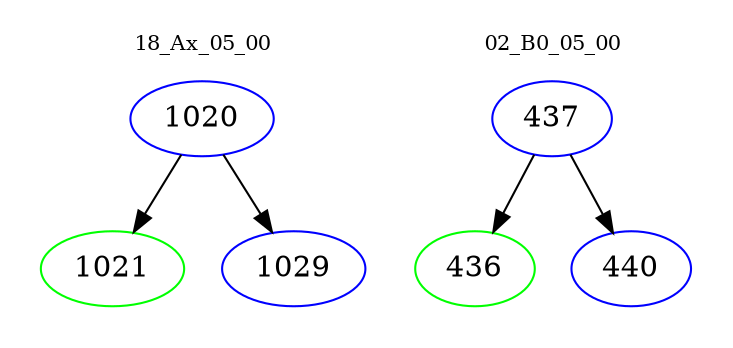 digraph{
subgraph cluster_0 {
color = white
label = "18_Ax_05_00";
fontsize=10;
T0_1020 [label="1020", color="blue"]
T0_1020 -> T0_1021 [color="black"]
T0_1021 [label="1021", color="green"]
T0_1020 -> T0_1029 [color="black"]
T0_1029 [label="1029", color="blue"]
}
subgraph cluster_1 {
color = white
label = "02_B0_05_00";
fontsize=10;
T1_437 [label="437", color="blue"]
T1_437 -> T1_436 [color="black"]
T1_436 [label="436", color="green"]
T1_437 -> T1_440 [color="black"]
T1_440 [label="440", color="blue"]
}
}
